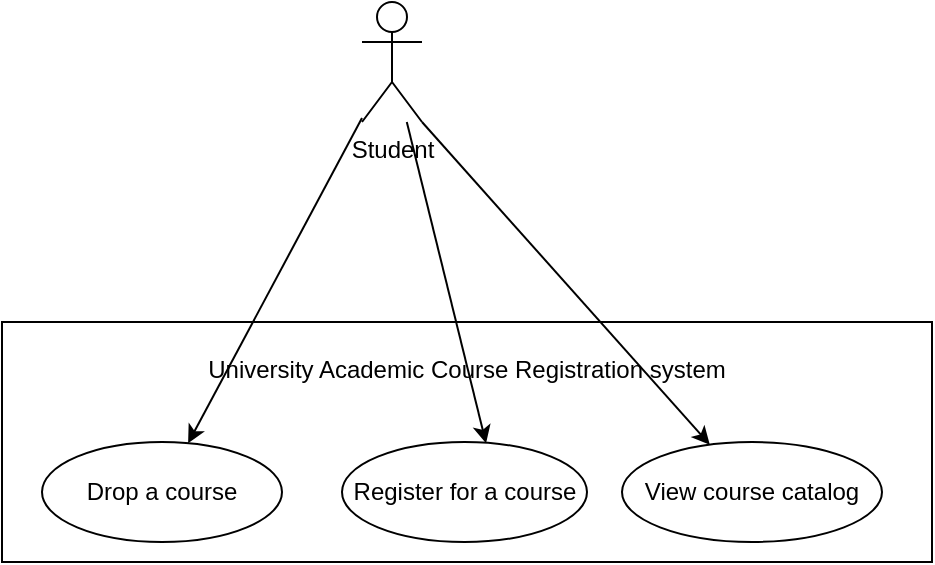 <mxfile>
    <diagram id="cBuHXvY8aAb_SLwP9EdH" name="Page-1">
        <mxGraphModel dx="490" dy="424" grid="1" gridSize="10" guides="1" tooltips="1" connect="1" arrows="1" fold="1" page="1" pageScale="1" pageWidth="850" pageHeight="1100" math="0" shadow="0">
            <root>
                <mxCell id="0"/>
                <mxCell id="1" parent="0"/>
                <mxCell id="2" value="Student" style="shape=umlActor;verticalLabelPosition=bottom;verticalAlign=top;html=1;outlineConnect=0;" vertex="1" parent="1">
                    <mxGeometry x="250" y="30" width="30" height="60" as="geometry"/>
                </mxCell>
                <mxCell id="3" value="University Academic Course Registration system&lt;br&gt;&lt;br&gt;&lt;br&gt;&lt;br&gt;&lt;br&gt;&amp;nbsp;&lt;br&gt;" style="rounded=0;whiteSpace=wrap;html=1;align=center;" vertex="1" parent="1">
                    <mxGeometry x="70" y="190" width="465" height="120" as="geometry"/>
                </mxCell>
                <mxCell id="4" value="Drop a course" style="ellipse;whiteSpace=wrap;html=1;" vertex="1" parent="1">
                    <mxGeometry x="90" y="250" width="120" height="50" as="geometry"/>
                </mxCell>
                <mxCell id="5" value="Register for a course" style="ellipse;whiteSpace=wrap;html=1;" vertex="1" parent="1">
                    <mxGeometry x="240" y="250" width="122.5" height="50" as="geometry"/>
                </mxCell>
                <mxCell id="6" value="View course catalog" style="ellipse;whiteSpace=wrap;html=1;" vertex="1" parent="1">
                    <mxGeometry x="380" y="250" width="130" height="50" as="geometry"/>
                </mxCell>
                <mxCell id="7" value="" style="endArrow=classic;html=1;" edge="1" parent="1" source="2" target="4">
                    <mxGeometry width="50" height="50" relative="1" as="geometry">
                        <mxPoint x="230" y="170" as="sourcePoint"/>
                        <mxPoint x="280" y="120" as="targetPoint"/>
                        <Array as="points"/>
                    </mxGeometry>
                </mxCell>
                <mxCell id="8" value="" style="endArrow=classic;html=1;entryX=0.588;entryY=0.013;entryDx=0;entryDy=0;entryPerimeter=0;" edge="1" parent="1" source="2" target="5">
                    <mxGeometry width="50" height="50" relative="1" as="geometry">
                        <mxPoint x="330" y="200" as="sourcePoint"/>
                        <mxPoint x="380" y="150" as="targetPoint"/>
                    </mxGeometry>
                </mxCell>
                <mxCell id="9" value="" style="endArrow=classic;html=1;exitX=1;exitY=1;exitDx=0;exitDy=0;exitPerimeter=0;" edge="1" parent="1" source="2" target="6">
                    <mxGeometry width="50" height="50" relative="1" as="geometry">
                        <mxPoint x="330" y="200" as="sourcePoint"/>
                        <mxPoint x="380" y="150" as="targetPoint"/>
                    </mxGeometry>
                </mxCell>
            </root>
        </mxGraphModel>
    </diagram>
</mxfile>